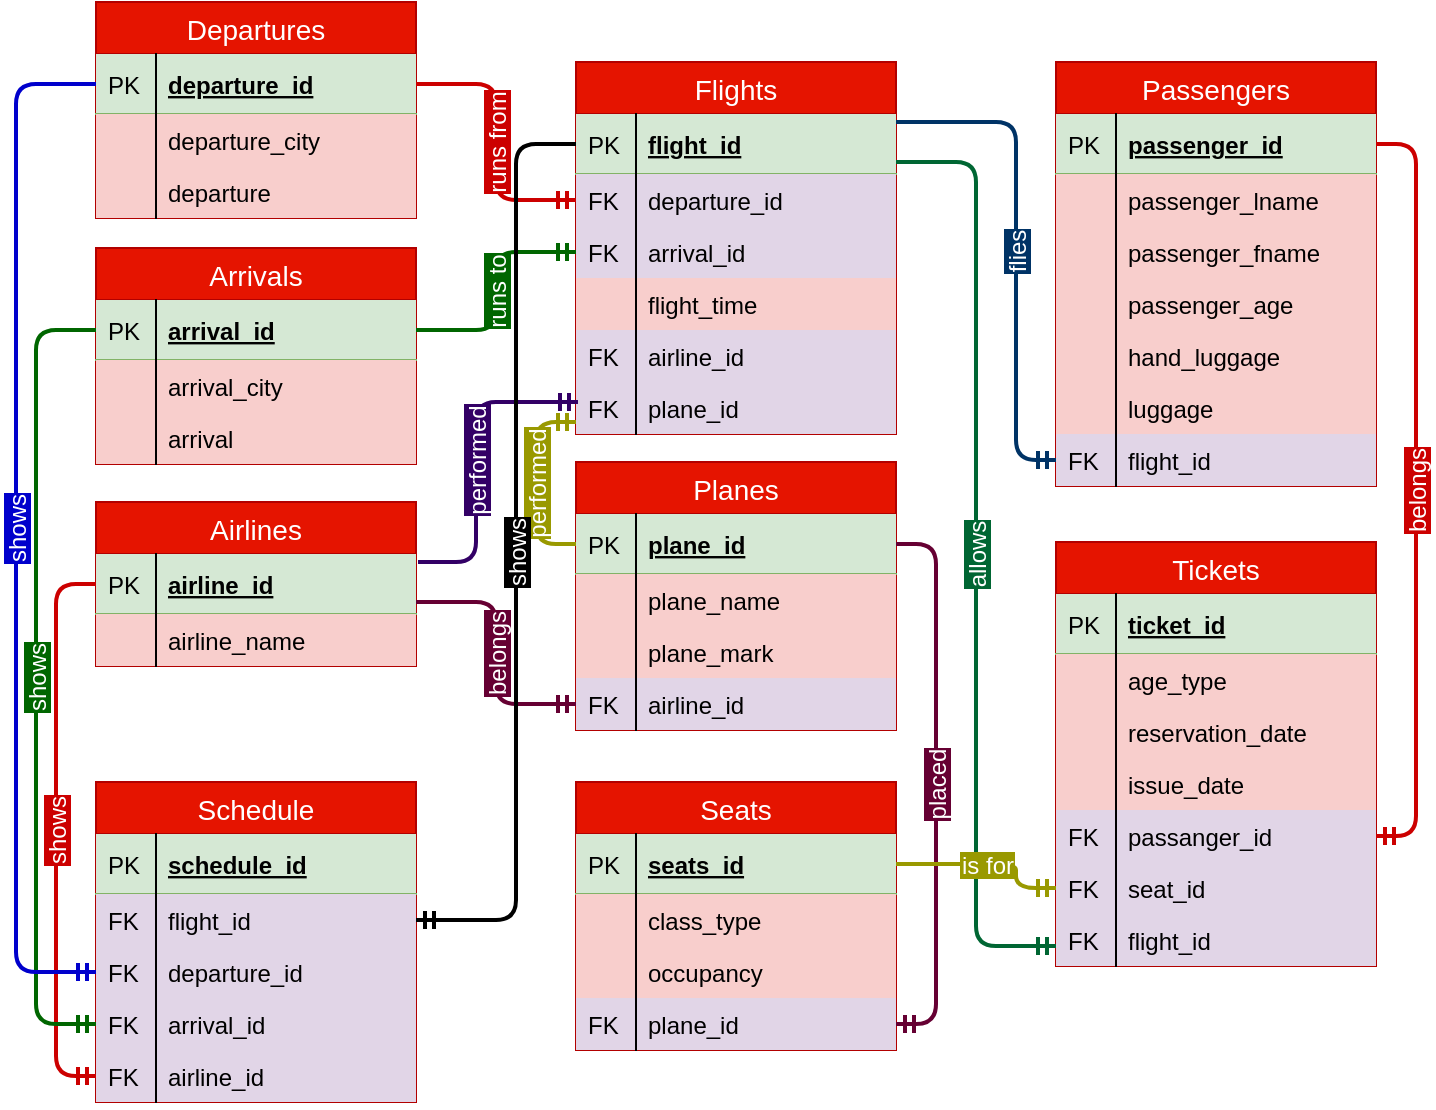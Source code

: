 <mxfile version="12.3.7" type="device" pages="1"><diagram id="6p314G3TqbUo8OEzXGOB" name="Page-1"><mxGraphModel dx="2067" dy="687" grid="1" gridSize="10" guides="1" tooltips="1" connect="1" arrows="1" fold="1" page="1" pageScale="1" pageWidth="827" pageHeight="1169" math="0" shadow="0"><root><mxCell id="0"/><mxCell id="1" parent="0"/><mxCell id="x29CSkSkB_JZbVNZXmjO-1" value="Flights" style="swimlane;fontStyle=0;childLayout=stackLayout;horizontal=1;startSize=26;fillColor=#e51400;horizontalStack=0;resizeParent=1;resizeParentMax=0;resizeLast=0;collapsible=1;marginBottom=0;swimlaneFillColor=#ffffff;align=center;fontSize=14;strokeColor=#B20000;fontColor=#ffffff;" parent="1" vertex="1"><mxGeometry x="280" y="40" width="160" height="186" as="geometry"/></mxCell><mxCell id="x29CSkSkB_JZbVNZXmjO-2" value="flight_id" style="shape=partialRectangle;top=0;left=0;right=0;bottom=1;align=left;verticalAlign=middle;fillColor=#d5e8d4;spacingLeft=34;spacingRight=4;overflow=hidden;rotatable=0;points=[[0,0.5],[1,0.5]];portConstraint=eastwest;dropTarget=0;fontStyle=5;fontSize=12;strokeColor=#82b366;" parent="x29CSkSkB_JZbVNZXmjO-1" vertex="1"><mxGeometry y="26" width="160" height="30" as="geometry"/></mxCell><mxCell id="x29CSkSkB_JZbVNZXmjO-3" value="PK" style="shape=partialRectangle;top=0;left=0;bottom=0;fillColor=none;align=left;verticalAlign=middle;spacingLeft=4;spacingRight=4;overflow=hidden;rotatable=0;points=[];portConstraint=eastwest;part=1;fontSize=12;" parent="x29CSkSkB_JZbVNZXmjO-2" vertex="1" connectable="0"><mxGeometry width="30" height="30" as="geometry"/></mxCell><mxCell id="x29CSkSkB_JZbVNZXmjO-4" value="departure_id" style="shape=partialRectangle;top=0;left=0;right=0;bottom=0;align=left;verticalAlign=top;fillColor=#e1d5e7;spacingLeft=34;spacingRight=4;overflow=hidden;rotatable=0;points=[[0,0.5],[1,0.5]];portConstraint=eastwest;dropTarget=0;fontSize=12;strokeColor=#9673a6;" parent="x29CSkSkB_JZbVNZXmjO-1" vertex="1"><mxGeometry y="56" width="160" height="26" as="geometry"/></mxCell><mxCell id="x29CSkSkB_JZbVNZXmjO-5" value="FK" style="shape=partialRectangle;top=0;left=0;bottom=0;fillColor=none;align=left;verticalAlign=top;spacingLeft=4;spacingRight=4;overflow=hidden;rotatable=0;points=[];portConstraint=eastwest;part=1;fontSize=12;" parent="x29CSkSkB_JZbVNZXmjO-4" vertex="1" connectable="0"><mxGeometry width="30" height="26" as="geometry"/></mxCell><mxCell id="x29CSkSkB_JZbVNZXmjO-6" value="arrival_id" style="shape=partialRectangle;top=0;left=0;right=0;bottom=0;align=left;verticalAlign=top;fillColor=#e1d5e7;spacingLeft=34;spacingRight=4;overflow=hidden;rotatable=0;points=[[0,0.5],[1,0.5]];portConstraint=eastwest;dropTarget=0;fontSize=12;strokeColor=#9673a6;" parent="x29CSkSkB_JZbVNZXmjO-1" vertex="1"><mxGeometry y="82" width="160" height="26" as="geometry"/></mxCell><mxCell id="x29CSkSkB_JZbVNZXmjO-7" value="FK" style="shape=partialRectangle;top=0;left=0;bottom=0;fillColor=none;align=left;verticalAlign=top;spacingLeft=4;spacingRight=4;overflow=hidden;rotatable=0;points=[];portConstraint=eastwest;part=1;fontSize=12;" parent="x29CSkSkB_JZbVNZXmjO-6" vertex="1" connectable="0"><mxGeometry width="30" height="26" as="geometry"/></mxCell><mxCell id="x29CSkSkB_JZbVNZXmjO-8" value="flight_time" style="shape=partialRectangle;top=0;left=0;right=0;bottom=0;align=left;verticalAlign=top;fillColor=#f8cecc;spacingLeft=34;spacingRight=4;overflow=hidden;rotatable=0;points=[[0,0.5],[1,0.5]];portConstraint=eastwest;dropTarget=0;fontSize=12;strokeColor=#b85450;" parent="x29CSkSkB_JZbVNZXmjO-1" vertex="1"><mxGeometry y="108" width="160" height="26" as="geometry"/></mxCell><mxCell id="x29CSkSkB_JZbVNZXmjO-9" value="" style="shape=partialRectangle;top=0;left=0;bottom=0;fillColor=none;align=left;verticalAlign=top;spacingLeft=4;spacingRight=4;overflow=hidden;rotatable=0;points=[];portConstraint=eastwest;part=1;fontSize=12;" parent="x29CSkSkB_JZbVNZXmjO-8" vertex="1" connectable="0"><mxGeometry width="30" height="26" as="geometry"/></mxCell><mxCell id="x29CSkSkB_JZbVNZXmjO-12" value="airline_id" style="shape=partialRectangle;top=0;left=0;right=0;bottom=0;align=left;verticalAlign=top;fillColor=#e1d5e7;spacingLeft=34;spacingRight=4;overflow=hidden;rotatable=0;points=[[0,0.5],[1,0.5]];portConstraint=eastwest;dropTarget=0;fontSize=12;strokeColor=#9673a6;" parent="x29CSkSkB_JZbVNZXmjO-1" vertex="1"><mxGeometry y="134" width="160" height="26" as="geometry"/></mxCell><mxCell id="x29CSkSkB_JZbVNZXmjO-13" value="FK" style="shape=partialRectangle;top=0;left=0;bottom=0;fillColor=none;align=left;verticalAlign=top;spacingLeft=4;spacingRight=4;overflow=hidden;rotatable=0;points=[];portConstraint=eastwest;part=1;fontSize=12;" parent="x29CSkSkB_JZbVNZXmjO-12" vertex="1" connectable="0"><mxGeometry width="30" height="26" as="geometry"/></mxCell><mxCell id="x29CSkSkB_JZbVNZXmjO-14" value="plane_id" style="shape=partialRectangle;top=0;left=0;right=0;bottom=0;align=left;verticalAlign=top;fillColor=#e1d5e7;spacingLeft=34;spacingRight=4;overflow=hidden;rotatable=0;points=[[0,0.5],[1,0.5]];portConstraint=eastwest;dropTarget=0;fontSize=12;strokeColor=#9673a6;" parent="x29CSkSkB_JZbVNZXmjO-1" vertex="1"><mxGeometry y="160" width="160" height="26" as="geometry"/></mxCell><mxCell id="x29CSkSkB_JZbVNZXmjO-15" value="FK" style="shape=partialRectangle;top=0;left=0;bottom=0;fillColor=none;align=left;verticalAlign=top;spacingLeft=4;spacingRight=4;overflow=hidden;rotatable=0;points=[];portConstraint=eastwest;part=1;fontSize=12;" parent="x29CSkSkB_JZbVNZXmjO-14" vertex="1" connectable="0"><mxGeometry width="30" height="26" as="geometry"/></mxCell><mxCell id="x29CSkSkB_JZbVNZXmjO-16" value="Departures" style="swimlane;fontStyle=0;childLayout=stackLayout;horizontal=1;startSize=26;fillColor=#e51400;horizontalStack=0;resizeParent=1;resizeParentMax=0;resizeLast=0;collapsible=1;marginBottom=0;swimlaneFillColor=#ffffff;align=center;fontSize=14;strokeColor=#B20000;fontColor=#ffffff;" parent="1" vertex="1"><mxGeometry x="40" y="10" width="160" height="108" as="geometry"/></mxCell><mxCell id="x29CSkSkB_JZbVNZXmjO-17" value="departure_id" style="shape=partialRectangle;top=0;left=0;right=0;bottom=1;align=left;verticalAlign=middle;fillColor=#d5e8d4;spacingLeft=34;spacingRight=4;overflow=hidden;rotatable=0;points=[[0,0.5],[1,0.5]];portConstraint=eastwest;dropTarget=0;fontStyle=5;fontSize=12;strokeColor=#82b366;" parent="x29CSkSkB_JZbVNZXmjO-16" vertex="1"><mxGeometry y="26" width="160" height="30" as="geometry"/></mxCell><mxCell id="x29CSkSkB_JZbVNZXmjO-18" value="PK" style="shape=partialRectangle;top=0;left=0;bottom=0;fillColor=none;align=left;verticalAlign=middle;spacingLeft=4;spacingRight=4;overflow=hidden;rotatable=0;points=[];portConstraint=eastwest;part=1;fontSize=12;" parent="x29CSkSkB_JZbVNZXmjO-17" vertex="1" connectable="0"><mxGeometry width="30" height="30" as="geometry"/></mxCell><mxCell id="x29CSkSkB_JZbVNZXmjO-19" value="departure_city" style="shape=partialRectangle;top=0;left=0;right=0;bottom=0;align=left;verticalAlign=top;fillColor=#f8cecc;spacingLeft=34;spacingRight=4;overflow=hidden;rotatable=0;points=[[0,0.5],[1,0.5]];portConstraint=eastwest;dropTarget=0;fontSize=12;strokeColor=#b85450;" parent="x29CSkSkB_JZbVNZXmjO-16" vertex="1"><mxGeometry y="56" width="160" height="26" as="geometry"/></mxCell><mxCell id="x29CSkSkB_JZbVNZXmjO-20" value="" style="shape=partialRectangle;top=0;left=0;bottom=0;fillColor=none;align=left;verticalAlign=top;spacingLeft=4;spacingRight=4;overflow=hidden;rotatable=0;points=[];portConstraint=eastwest;part=1;fontSize=12;" parent="x29CSkSkB_JZbVNZXmjO-19" vertex="1" connectable="0"><mxGeometry width="30" height="26" as="geometry"/></mxCell><mxCell id="x29CSkSkB_JZbVNZXmjO-21" value="departure" style="shape=partialRectangle;top=0;left=0;right=0;bottom=0;align=left;verticalAlign=top;fillColor=#f8cecc;spacingLeft=34;spacingRight=4;overflow=hidden;rotatable=0;points=[[0,0.5],[1,0.5]];portConstraint=eastwest;dropTarget=0;fontSize=12;strokeColor=#b85450;" parent="x29CSkSkB_JZbVNZXmjO-16" vertex="1"><mxGeometry y="82" width="160" height="26" as="geometry"/></mxCell><mxCell id="x29CSkSkB_JZbVNZXmjO-22" value="" style="shape=partialRectangle;top=0;left=0;bottom=0;fillColor=none;align=left;verticalAlign=top;spacingLeft=4;spacingRight=4;overflow=hidden;rotatable=0;points=[];portConstraint=eastwest;part=1;fontSize=12;" parent="x29CSkSkB_JZbVNZXmjO-21" vertex="1" connectable="0"><mxGeometry width="30" height="26" as="geometry"/></mxCell><mxCell id="x29CSkSkB_JZbVNZXmjO-27" value="Arrivals" style="swimlane;fontStyle=0;childLayout=stackLayout;horizontal=1;startSize=26;fillColor=#e51400;horizontalStack=0;resizeParent=1;resizeParentMax=0;resizeLast=0;collapsible=1;marginBottom=0;swimlaneFillColor=#ffffff;align=center;fontSize=14;strokeColor=#B20000;fontColor=#ffffff;" parent="1" vertex="1"><mxGeometry x="40" y="133" width="160" height="108" as="geometry"/></mxCell><mxCell id="x29CSkSkB_JZbVNZXmjO-28" value="arrival_id" style="shape=partialRectangle;top=0;left=0;right=0;bottom=1;align=left;verticalAlign=middle;fillColor=#d5e8d4;spacingLeft=34;spacingRight=4;overflow=hidden;rotatable=0;points=[[0,0.5],[1,0.5]];portConstraint=eastwest;dropTarget=0;fontStyle=5;fontSize=12;strokeColor=#82b366;" parent="x29CSkSkB_JZbVNZXmjO-27" vertex="1"><mxGeometry y="26" width="160" height="30" as="geometry"/></mxCell><mxCell id="x29CSkSkB_JZbVNZXmjO-29" value="PK" style="shape=partialRectangle;top=0;left=0;bottom=0;fillColor=none;align=left;verticalAlign=middle;spacingLeft=4;spacingRight=4;overflow=hidden;rotatable=0;points=[];portConstraint=eastwest;part=1;fontSize=12;" parent="x29CSkSkB_JZbVNZXmjO-28" vertex="1" connectable="0"><mxGeometry width="30" height="30" as="geometry"/></mxCell><mxCell id="x29CSkSkB_JZbVNZXmjO-30" value="arrival_city" style="shape=partialRectangle;top=0;left=0;right=0;bottom=0;align=left;verticalAlign=top;fillColor=#f8cecc;spacingLeft=34;spacingRight=4;overflow=hidden;rotatable=0;points=[[0,0.5],[1,0.5]];portConstraint=eastwest;dropTarget=0;fontSize=12;strokeColor=#b85450;" parent="x29CSkSkB_JZbVNZXmjO-27" vertex="1"><mxGeometry y="56" width="160" height="26" as="geometry"/></mxCell><mxCell id="x29CSkSkB_JZbVNZXmjO-31" value="" style="shape=partialRectangle;top=0;left=0;bottom=0;fillColor=none;align=left;verticalAlign=top;spacingLeft=4;spacingRight=4;overflow=hidden;rotatable=0;points=[];portConstraint=eastwest;part=1;fontSize=12;" parent="x29CSkSkB_JZbVNZXmjO-30" vertex="1" connectable="0"><mxGeometry width="30" height="26" as="geometry"/></mxCell><mxCell id="x29CSkSkB_JZbVNZXmjO-32" value="arrival" style="shape=partialRectangle;top=0;left=0;right=0;bottom=0;align=left;verticalAlign=top;fillColor=#f8cecc;spacingLeft=34;spacingRight=4;overflow=hidden;rotatable=0;points=[[0,0.5],[1,0.5]];portConstraint=eastwest;dropTarget=0;fontSize=12;strokeColor=#b85450;" parent="x29CSkSkB_JZbVNZXmjO-27" vertex="1"><mxGeometry y="82" width="160" height="26" as="geometry"/></mxCell><mxCell id="x29CSkSkB_JZbVNZXmjO-33" value="" style="shape=partialRectangle;top=0;left=0;bottom=0;fillColor=none;align=left;verticalAlign=top;spacingLeft=4;spacingRight=4;overflow=hidden;rotatable=0;points=[];portConstraint=eastwest;part=1;fontSize=12;" parent="x29CSkSkB_JZbVNZXmjO-32" vertex="1" connectable="0"><mxGeometry width="30" height="26" as="geometry"/></mxCell><mxCell id="x29CSkSkB_JZbVNZXmjO-35" value="runs to" style="fontSize=12;endArrow=none;startArrow=ERmandOne;edgeStyle=orthogonalEdgeStyle;strokeColor=#006600;strokeWidth=2;rounded=1;startFill=0;endFill=0;horizontal=0;fontColor=#FFFFFF;labelBackgroundColor=#006600;" parent="1" source="x29CSkSkB_JZbVNZXmjO-6" target="x29CSkSkB_JZbVNZXmjO-28" edge="1"><mxGeometry width="100" height="100" relative="1" as="geometry"><mxPoint x="40" y="430" as="sourcePoint"/><mxPoint x="140" y="330" as="targetPoint"/></mxGeometry></mxCell><mxCell id="x29CSkSkB_JZbVNZXmjO-36" value="runs from" style="fontSize=12;endArrow=ERmandOne;startArrow=none;edgeStyle=orthogonalEdgeStyle;strokeColor=#CC0000;strokeWidth=2;rounded=1;startFill=0;horizontal=0;labelBorderColor=none;fontColor=#FFFFFF;labelBackgroundColor=#CC0000;" parent="1" source="x29CSkSkB_JZbVNZXmjO-17" target="x29CSkSkB_JZbVNZXmjO-4" edge="1"><mxGeometry width="100" height="100" relative="1" as="geometry"><mxPoint x="250" y="211" as="sourcePoint"/><mxPoint x="210" y="250" as="targetPoint"/><Array as="points"><mxPoint x="240" y="51"/><mxPoint x="240" y="109"/></Array></mxGeometry></mxCell><mxCell id="x29CSkSkB_JZbVNZXmjO-37" value="Airlines" style="swimlane;fontStyle=0;childLayout=stackLayout;horizontal=1;startSize=26;fillColor=#e51400;horizontalStack=0;resizeParent=1;resizeParentMax=0;resizeLast=0;collapsible=1;marginBottom=0;swimlaneFillColor=#ffffff;align=center;fontSize=14;strokeColor=#B20000;fontColor=#ffffff;" parent="1" vertex="1"><mxGeometry x="40" y="260" width="160" height="82" as="geometry"/></mxCell><mxCell id="x29CSkSkB_JZbVNZXmjO-38" value="airline_id" style="shape=partialRectangle;top=0;left=0;right=0;bottom=1;align=left;verticalAlign=middle;fillColor=#d5e8d4;spacingLeft=34;spacingRight=4;overflow=hidden;rotatable=0;points=[[0,0.5],[1,0.5]];portConstraint=eastwest;dropTarget=0;fontStyle=5;fontSize=12;strokeColor=#82b366;" parent="x29CSkSkB_JZbVNZXmjO-37" vertex="1"><mxGeometry y="26" width="160" height="30" as="geometry"/></mxCell><mxCell id="x29CSkSkB_JZbVNZXmjO-39" value="PK" style="shape=partialRectangle;top=0;left=0;bottom=0;fillColor=none;align=left;verticalAlign=middle;spacingLeft=4;spacingRight=4;overflow=hidden;rotatable=0;points=[];portConstraint=eastwest;part=1;fontSize=12;" parent="x29CSkSkB_JZbVNZXmjO-38" vertex="1" connectable="0"><mxGeometry width="30" height="30" as="geometry"/></mxCell><mxCell id="x29CSkSkB_JZbVNZXmjO-40" value="airline_name" style="shape=partialRectangle;top=0;left=0;right=0;bottom=0;align=left;verticalAlign=top;fillColor=#f8cecc;spacingLeft=34;spacingRight=4;overflow=hidden;rotatable=0;points=[[0,0.5],[1,0.5]];portConstraint=eastwest;dropTarget=0;fontSize=12;strokeColor=#b85450;" parent="x29CSkSkB_JZbVNZXmjO-37" vertex="1"><mxGeometry y="56" width="160" height="26" as="geometry"/></mxCell><mxCell id="x29CSkSkB_JZbVNZXmjO-41" value="" style="shape=partialRectangle;top=0;left=0;bottom=0;fillColor=none;align=left;verticalAlign=top;spacingLeft=4;spacingRight=4;overflow=hidden;rotatable=0;points=[];portConstraint=eastwest;part=1;fontSize=12;" parent="x29CSkSkB_JZbVNZXmjO-40" vertex="1" connectable="0"><mxGeometry width="30" height="26" as="geometry"/></mxCell><mxCell id="x29CSkSkB_JZbVNZXmjO-44" value="Planes" style="swimlane;fontStyle=0;childLayout=stackLayout;horizontal=1;startSize=26;fillColor=#e51400;horizontalStack=0;resizeParent=1;resizeParentMax=0;resizeLast=0;collapsible=1;marginBottom=0;swimlaneFillColor=#ffffff;align=center;fontSize=14;strokeColor=#B20000;fontColor=#ffffff;" parent="1" vertex="1"><mxGeometry x="280" y="240" width="160" height="134" as="geometry"/></mxCell><mxCell id="x29CSkSkB_JZbVNZXmjO-45" value="plane_id" style="shape=partialRectangle;top=0;left=0;right=0;bottom=1;align=left;verticalAlign=middle;fillColor=#d5e8d4;spacingLeft=34;spacingRight=4;overflow=hidden;rotatable=0;points=[[0,0.5],[1,0.5]];portConstraint=eastwest;dropTarget=0;fontStyle=5;fontSize=12;strokeColor=#82b366;" parent="x29CSkSkB_JZbVNZXmjO-44" vertex="1"><mxGeometry y="26" width="160" height="30" as="geometry"/></mxCell><mxCell id="x29CSkSkB_JZbVNZXmjO-46" value="PK" style="shape=partialRectangle;top=0;left=0;bottom=0;fillColor=none;align=left;verticalAlign=middle;spacingLeft=4;spacingRight=4;overflow=hidden;rotatable=0;points=[];portConstraint=eastwest;part=1;fontSize=12;" parent="x29CSkSkB_JZbVNZXmjO-45" vertex="1" connectable="0"><mxGeometry width="30" height="30" as="geometry"/></mxCell><mxCell id="x29CSkSkB_JZbVNZXmjO-47" value="plane_name" style="shape=partialRectangle;top=0;left=0;right=0;bottom=0;align=left;verticalAlign=top;fillColor=#f8cecc;spacingLeft=34;spacingRight=4;overflow=hidden;rotatable=0;points=[[0,0.5],[1,0.5]];portConstraint=eastwest;dropTarget=0;fontSize=12;strokeColor=#b85450;" parent="x29CSkSkB_JZbVNZXmjO-44" vertex="1"><mxGeometry y="56" width="160" height="26" as="geometry"/></mxCell><mxCell id="x29CSkSkB_JZbVNZXmjO-48" value="" style="shape=partialRectangle;top=0;left=0;bottom=0;fillColor=none;align=left;verticalAlign=top;spacingLeft=4;spacingRight=4;overflow=hidden;rotatable=0;points=[];portConstraint=eastwest;part=1;fontSize=12;" parent="x29CSkSkB_JZbVNZXmjO-47" vertex="1" connectable="0"><mxGeometry width="30" height="26" as="geometry"/></mxCell><mxCell id="x29CSkSkB_JZbVNZXmjO-49" value="plane_mark" style="shape=partialRectangle;top=0;left=0;right=0;bottom=0;align=left;verticalAlign=top;fillColor=#f8cecc;spacingLeft=34;spacingRight=4;overflow=hidden;rotatable=0;points=[[0,0.5],[1,0.5]];portConstraint=eastwest;dropTarget=0;fontSize=12;strokeColor=#b85450;" parent="x29CSkSkB_JZbVNZXmjO-44" vertex="1"><mxGeometry y="82" width="160" height="26" as="geometry"/></mxCell><mxCell id="x29CSkSkB_JZbVNZXmjO-50" value="" style="shape=partialRectangle;top=0;left=0;bottom=0;fillColor=none;align=left;verticalAlign=top;spacingLeft=4;spacingRight=4;overflow=hidden;rotatable=0;points=[];portConstraint=eastwest;part=1;fontSize=12;" parent="x29CSkSkB_JZbVNZXmjO-49" vertex="1" connectable="0"><mxGeometry width="30" height="26" as="geometry"/></mxCell><mxCell id="x29CSkSkB_JZbVNZXmjO-51" value="airline_id" style="shape=partialRectangle;top=0;left=0;right=0;bottom=0;align=left;verticalAlign=top;fillColor=#e1d5e7;spacingLeft=34;spacingRight=4;overflow=hidden;rotatable=0;points=[[0,0.5],[1,0.5]];portConstraint=eastwest;dropTarget=0;fontSize=12;strokeColor=#9673a6;" parent="x29CSkSkB_JZbVNZXmjO-44" vertex="1"><mxGeometry y="108" width="160" height="26" as="geometry"/></mxCell><mxCell id="x29CSkSkB_JZbVNZXmjO-52" value="FK" style="shape=partialRectangle;top=0;left=0;bottom=0;fillColor=none;align=left;verticalAlign=top;spacingLeft=4;spacingRight=4;overflow=hidden;rotatable=0;points=[];portConstraint=eastwest;part=1;fontSize=12;" parent="x29CSkSkB_JZbVNZXmjO-51" vertex="1" connectable="0"><mxGeometry width="30" height="26" as="geometry"/></mxCell><mxCell id="x29CSkSkB_JZbVNZXmjO-53" value="performed" style="fontSize=12;endArrow=none;startArrow=ERmandOne;edgeStyle=orthogonalEdgeStyle;strokeColor=#999900;strokeWidth=2;rounded=1;entryX=0;entryY=0.5;entryDx=0;entryDy=0;endFill=0;labelBackgroundColor=#999900;fontColor=#FFFFFF;horizontal=0;" parent="1" source="x29CSkSkB_JZbVNZXmjO-14" target="x29CSkSkB_JZbVNZXmjO-45" edge="1"><mxGeometry width="100" height="100" relative="1" as="geometry"><mxPoint x="240" y="306.833" as="sourcePoint"/><mxPoint x="200" y="372.667" as="targetPoint"/><Array as="points"><mxPoint x="260" y="220"/><mxPoint x="260" y="281"/></Array></mxGeometry></mxCell><mxCell id="x29CSkSkB_JZbVNZXmjO-54" value="belongs" style="fontSize=12;endArrow=none;startArrow=ERmandOne;edgeStyle=orthogonalEdgeStyle;strokeColor=#660033;strokeWidth=2;rounded=1;endFill=0;labelBackgroundColor=#660033;fontColor=#FFFFFF;horizontal=0;" parent="1" source="x29CSkSkB_JZbVNZXmjO-51" target="x29CSkSkB_JZbVNZXmjO-38" edge="1"><mxGeometry width="100" height="100" relative="1" as="geometry"><mxPoint x="250" y="223.167" as="sourcePoint"/><mxPoint x="250.333" y="290.667" as="targetPoint"/><Array as="points"><mxPoint x="240" y="361"/><mxPoint x="240" y="310"/></Array></mxGeometry></mxCell><mxCell id="x29CSkSkB_JZbVNZXmjO-55" value="performed" style="fontSize=12;endArrow=none;startArrow=ERmandOne;edgeStyle=orthogonalEdgeStyle;strokeColor=#330066;strokeWidth=2;rounded=1;endFill=0;horizontal=0;labelPosition=center;verticalLabelPosition=middle;align=center;verticalAlign=middle;labelBackgroundColor=#330066;fontColor=#FFFFFF;" parent="1" edge="1"><mxGeometry width="100" height="100" relative="1" as="geometry"><mxPoint x="281" y="210.048" as="sourcePoint"/><mxPoint x="201" y="290.048" as="targetPoint"/><Array as="points"><mxPoint x="230" y="210"/><mxPoint x="230" y="290"/></Array></mxGeometry></mxCell><mxCell id="x29CSkSkB_JZbVNZXmjO-56" value="Passengers" style="swimlane;fontStyle=0;childLayout=stackLayout;horizontal=1;startSize=26;fillColor=#e51400;horizontalStack=0;resizeParent=1;resizeParentMax=0;resizeLast=0;collapsible=1;marginBottom=0;swimlaneFillColor=#ffffff;align=center;fontSize=14;strokeColor=#B20000;fontColor=#ffffff;" parent="1" vertex="1"><mxGeometry x="520" y="40" width="160" height="212" as="geometry"/></mxCell><mxCell id="x29CSkSkB_JZbVNZXmjO-57" value="passenger_id" style="shape=partialRectangle;top=0;left=0;right=0;bottom=1;align=left;verticalAlign=middle;fillColor=#d5e8d4;spacingLeft=34;spacingRight=4;overflow=hidden;rotatable=0;points=[[0,0.5],[1,0.5]];portConstraint=eastwest;dropTarget=0;fontStyle=5;fontSize=12;strokeColor=#82b366;" parent="x29CSkSkB_JZbVNZXmjO-56" vertex="1"><mxGeometry y="26" width="160" height="30" as="geometry"/></mxCell><mxCell id="x29CSkSkB_JZbVNZXmjO-58" value="PK" style="shape=partialRectangle;top=0;left=0;bottom=0;fillColor=none;align=left;verticalAlign=middle;spacingLeft=4;spacingRight=4;overflow=hidden;rotatable=0;points=[];portConstraint=eastwest;part=1;fontSize=12;" parent="x29CSkSkB_JZbVNZXmjO-57" vertex="1" connectable="0"><mxGeometry width="30" height="30" as="geometry"/></mxCell><mxCell id="x29CSkSkB_JZbVNZXmjO-59" value="passenger_lname" style="shape=partialRectangle;top=0;left=0;right=0;bottom=0;align=left;verticalAlign=top;fillColor=#f8cecc;spacingLeft=34;spacingRight=4;overflow=hidden;rotatable=0;points=[[0,0.5],[1,0.5]];portConstraint=eastwest;dropTarget=0;fontSize=12;strokeColor=#b85450;" parent="x29CSkSkB_JZbVNZXmjO-56" vertex="1"><mxGeometry y="56" width="160" height="26" as="geometry"/></mxCell><mxCell id="x29CSkSkB_JZbVNZXmjO-60" value="" style="shape=partialRectangle;top=0;left=0;bottom=0;fillColor=none;align=left;verticalAlign=top;spacingLeft=4;spacingRight=4;overflow=hidden;rotatable=0;points=[];portConstraint=eastwest;part=1;fontSize=12;" parent="x29CSkSkB_JZbVNZXmjO-59" vertex="1" connectable="0"><mxGeometry width="30" height="26" as="geometry"/></mxCell><mxCell id="x29CSkSkB_JZbVNZXmjO-61" value="passenger_fname" style="shape=partialRectangle;top=0;left=0;right=0;bottom=0;align=left;verticalAlign=top;fillColor=#f8cecc;spacingLeft=34;spacingRight=4;overflow=hidden;rotatable=0;points=[[0,0.5],[1,0.5]];portConstraint=eastwest;dropTarget=0;fontSize=12;strokeColor=#b85450;" parent="x29CSkSkB_JZbVNZXmjO-56" vertex="1"><mxGeometry y="82" width="160" height="26" as="geometry"/></mxCell><mxCell id="x29CSkSkB_JZbVNZXmjO-62" value="" style="shape=partialRectangle;top=0;left=0;bottom=0;fillColor=none;align=left;verticalAlign=top;spacingLeft=4;spacingRight=4;overflow=hidden;rotatable=0;points=[];portConstraint=eastwest;part=1;fontSize=12;" parent="x29CSkSkB_JZbVNZXmjO-61" vertex="1" connectable="0"><mxGeometry width="30" height="26" as="geometry"/></mxCell><mxCell id="x29CSkSkB_JZbVNZXmjO-63" value="passenger_age" style="shape=partialRectangle;top=0;left=0;right=0;bottom=0;align=left;verticalAlign=top;fillColor=#f8cecc;spacingLeft=34;spacingRight=4;overflow=hidden;rotatable=0;points=[[0,0.5],[1,0.5]];portConstraint=eastwest;dropTarget=0;fontSize=12;strokeColor=#b85450;" parent="x29CSkSkB_JZbVNZXmjO-56" vertex="1"><mxGeometry y="108" width="160" height="26" as="geometry"/></mxCell><mxCell id="x29CSkSkB_JZbVNZXmjO-64" value="" style="shape=partialRectangle;top=0;left=0;bottom=0;fillColor=none;align=left;verticalAlign=top;spacingLeft=4;spacingRight=4;overflow=hidden;rotatable=0;points=[];portConstraint=eastwest;part=1;fontSize=12;" parent="x29CSkSkB_JZbVNZXmjO-63" vertex="1" connectable="0"><mxGeometry width="30" height="26" as="geometry"/></mxCell><mxCell id="x29CSkSkB_JZbVNZXmjO-65" value="hand_luggage" style="shape=partialRectangle;top=0;left=0;right=0;bottom=0;align=left;verticalAlign=top;fillColor=#f8cecc;spacingLeft=34;spacingRight=4;overflow=hidden;rotatable=0;points=[[0,0.5],[1,0.5]];portConstraint=eastwest;dropTarget=0;fontSize=12;strokeColor=#b85450;" parent="x29CSkSkB_JZbVNZXmjO-56" vertex="1"><mxGeometry y="134" width="160" height="26" as="geometry"/></mxCell><mxCell id="x29CSkSkB_JZbVNZXmjO-66" value="" style="shape=partialRectangle;top=0;left=0;bottom=0;fillColor=none;align=left;verticalAlign=top;spacingLeft=4;spacingRight=4;overflow=hidden;rotatable=0;points=[];portConstraint=eastwest;part=1;fontSize=12;" parent="x29CSkSkB_JZbVNZXmjO-65" vertex="1" connectable="0"><mxGeometry width="30" height="26" as="geometry"/></mxCell><mxCell id="x29CSkSkB_JZbVNZXmjO-67" value="luggage" style="shape=partialRectangle;top=0;left=0;right=0;bottom=0;align=left;verticalAlign=top;fillColor=#f8cecc;spacingLeft=34;spacingRight=4;overflow=hidden;rotatable=0;points=[[0,0.5],[1,0.5]];portConstraint=eastwest;dropTarget=0;fontSize=12;strokeColor=#b85450;" parent="x29CSkSkB_JZbVNZXmjO-56" vertex="1"><mxGeometry y="160" width="160" height="26" as="geometry"/></mxCell><mxCell id="x29CSkSkB_JZbVNZXmjO-68" value="" style="shape=partialRectangle;top=0;left=0;bottom=0;fillColor=none;align=left;verticalAlign=top;spacingLeft=4;spacingRight=4;overflow=hidden;rotatable=0;points=[];portConstraint=eastwest;part=1;fontSize=12;" parent="x29CSkSkB_JZbVNZXmjO-67" vertex="1" connectable="0"><mxGeometry width="30" height="26" as="geometry"/></mxCell><mxCell id="x29CSkSkB_JZbVNZXmjO-69" value="flight_id" style="shape=partialRectangle;top=0;left=0;right=0;bottom=0;align=left;verticalAlign=top;fillColor=#e1d5e7;spacingLeft=34;spacingRight=4;overflow=hidden;rotatable=0;points=[[0,0.5],[1,0.5]];portConstraint=eastwest;dropTarget=0;fontSize=12;strokeColor=#9673a6;" parent="x29CSkSkB_JZbVNZXmjO-56" vertex="1"><mxGeometry y="186" width="160" height="26" as="geometry"/></mxCell><mxCell id="x29CSkSkB_JZbVNZXmjO-70" value="FK" style="shape=partialRectangle;top=0;left=0;bottom=0;fillColor=none;align=left;verticalAlign=top;spacingLeft=4;spacingRight=4;overflow=hidden;rotatable=0;points=[];portConstraint=eastwest;part=1;fontSize=12;" parent="x29CSkSkB_JZbVNZXmjO-69" vertex="1" connectable="0"><mxGeometry width="30" height="26" as="geometry"/></mxCell><mxCell id="x29CSkSkB_JZbVNZXmjO-71" value="flies" style="fontSize=12;endArrow=none;startArrow=ERmandOne;edgeStyle=orthogonalEdgeStyle;strokeColor=#003366;strokeWidth=2;rounded=1;endFill=0;horizontal=0;fontColor=#FFFFFF;labelBackgroundColor=#003366;" parent="1" source="x29CSkSkB_JZbVNZXmjO-69" target="x29CSkSkB_JZbVNZXmjO-2" edge="1"><mxGeometry width="100" height="100" relative="1" as="geometry"><mxPoint x="399.5" y="171.667" as="sourcePoint"/><mxPoint x="439.5" y="120" as="targetPoint"/><Array as="points"><mxPoint x="500" y="239"/><mxPoint x="500" y="70"/></Array></mxGeometry></mxCell><mxCell id="x29CSkSkB_JZbVNZXmjO-73" value="Seats" style="swimlane;fontStyle=0;childLayout=stackLayout;horizontal=1;startSize=26;fillColor=#e51400;horizontalStack=0;resizeParent=1;resizeParentMax=0;resizeLast=0;collapsible=1;marginBottom=0;swimlaneFillColor=#ffffff;align=center;fontSize=14;strokeColor=#B20000;fontColor=#ffffff;" parent="1" vertex="1"><mxGeometry x="280" y="400" width="160" height="134" as="geometry"/></mxCell><mxCell id="x29CSkSkB_JZbVNZXmjO-74" value="seats_id" style="shape=partialRectangle;top=0;left=0;right=0;bottom=1;align=left;verticalAlign=middle;fillColor=#d5e8d4;spacingLeft=34;spacingRight=4;overflow=hidden;rotatable=0;points=[[0,0.5],[1,0.5]];portConstraint=eastwest;dropTarget=0;fontStyle=5;fontSize=12;strokeColor=#82b366;" parent="x29CSkSkB_JZbVNZXmjO-73" vertex="1"><mxGeometry y="26" width="160" height="30" as="geometry"/></mxCell><mxCell id="x29CSkSkB_JZbVNZXmjO-75" value="PK" style="shape=partialRectangle;top=0;left=0;bottom=0;fillColor=none;align=left;verticalAlign=middle;spacingLeft=4;spacingRight=4;overflow=hidden;rotatable=0;points=[];portConstraint=eastwest;part=1;fontSize=12;" parent="x29CSkSkB_JZbVNZXmjO-74" vertex="1" connectable="0"><mxGeometry width="30" height="30" as="geometry"/></mxCell><mxCell id="x29CSkSkB_JZbVNZXmjO-76" value="class_type" style="shape=partialRectangle;top=0;left=0;right=0;bottom=0;align=left;verticalAlign=top;fillColor=#f8cecc;spacingLeft=34;spacingRight=4;overflow=hidden;rotatable=0;points=[[0,0.5],[1,0.5]];portConstraint=eastwest;dropTarget=0;fontSize=12;strokeColor=#b85450;" parent="x29CSkSkB_JZbVNZXmjO-73" vertex="1"><mxGeometry y="56" width="160" height="26" as="geometry"/></mxCell><mxCell id="x29CSkSkB_JZbVNZXmjO-77" value="" style="shape=partialRectangle;top=0;left=0;bottom=0;fillColor=none;align=left;verticalAlign=top;spacingLeft=4;spacingRight=4;overflow=hidden;rotatable=0;points=[];portConstraint=eastwest;part=1;fontSize=12;" parent="x29CSkSkB_JZbVNZXmjO-76" vertex="1" connectable="0"><mxGeometry width="30" height="26" as="geometry"/></mxCell><mxCell id="x29CSkSkB_JZbVNZXmjO-78" value="occupancy" style="shape=partialRectangle;top=0;left=0;right=0;bottom=0;align=left;verticalAlign=top;fillColor=#f8cecc;spacingLeft=34;spacingRight=4;overflow=hidden;rotatable=0;points=[[0,0.5],[1,0.5]];portConstraint=eastwest;dropTarget=0;fontSize=12;strokeColor=#b85450;" parent="x29CSkSkB_JZbVNZXmjO-73" vertex="1"><mxGeometry y="82" width="160" height="26" as="geometry"/></mxCell><mxCell id="x29CSkSkB_JZbVNZXmjO-79" value="" style="shape=partialRectangle;top=0;left=0;bottom=0;fillColor=none;align=left;verticalAlign=top;spacingLeft=4;spacingRight=4;overflow=hidden;rotatable=0;points=[];portConstraint=eastwest;part=1;fontSize=12;" parent="x29CSkSkB_JZbVNZXmjO-78" vertex="1" connectable="0"><mxGeometry width="30" height="26" as="geometry"/></mxCell><mxCell id="x29CSkSkB_JZbVNZXmjO-80" value="plane_id" style="shape=partialRectangle;top=0;left=0;right=0;bottom=0;align=left;verticalAlign=top;fillColor=#e1d5e7;spacingLeft=34;spacingRight=4;overflow=hidden;rotatable=0;points=[[0,0.5],[1,0.5]];portConstraint=eastwest;dropTarget=0;fontSize=12;strokeColor=#9673a6;" parent="x29CSkSkB_JZbVNZXmjO-73" vertex="1"><mxGeometry y="108" width="160" height="26" as="geometry"/></mxCell><mxCell id="x29CSkSkB_JZbVNZXmjO-81" value="FK" style="shape=partialRectangle;top=0;left=0;bottom=0;fillColor=none;align=left;verticalAlign=top;spacingLeft=4;spacingRight=4;overflow=hidden;rotatable=0;points=[];portConstraint=eastwest;part=1;fontSize=12;" parent="x29CSkSkB_JZbVNZXmjO-80" vertex="1" connectable="0"><mxGeometry width="30" height="26" as="geometry"/></mxCell><mxCell id="x29CSkSkB_JZbVNZXmjO-82" value="placed" style="fontSize=12;endArrow=none;startArrow=ERmandOne;edgeStyle=orthogonalEdgeStyle;strokeColor=#660033;strokeWidth=2;rounded=1;endFill=0;horizontal=0;fontColor=#FFFFFF;labelBackgroundColor=#660033;" parent="1" source="x29CSkSkB_JZbVNZXmjO-80" target="x29CSkSkB_JZbVNZXmjO-45" edge="1"><mxGeometry width="100" height="100" relative="1" as="geometry"><mxPoint x="479.5" y="430.667" as="sourcePoint"/><mxPoint x="559.5" y="399.833" as="targetPoint"/><Array as="points"><mxPoint x="460" y="521"/><mxPoint x="460" y="281"/></Array></mxGeometry></mxCell><mxCell id="x29CSkSkB_JZbVNZXmjO-83" value="Tickets" style="swimlane;fontStyle=0;childLayout=stackLayout;horizontal=1;startSize=26;fillColor=#e51400;horizontalStack=0;resizeParent=1;resizeParentMax=0;resizeLast=0;collapsible=1;marginBottom=0;swimlaneFillColor=#ffffff;align=center;fontSize=14;strokeColor=#B20000;fontColor=#ffffff;" parent="1" vertex="1"><mxGeometry x="520" y="280" width="160" height="212" as="geometry"/></mxCell><mxCell id="x29CSkSkB_JZbVNZXmjO-84" value="ticket_id" style="shape=partialRectangle;top=0;left=0;right=0;bottom=1;align=left;verticalAlign=middle;fillColor=#d5e8d4;spacingLeft=34;spacingRight=4;overflow=hidden;rotatable=0;points=[[0,0.5],[1,0.5]];portConstraint=eastwest;dropTarget=0;fontStyle=5;fontSize=12;strokeColor=#82b366;" parent="x29CSkSkB_JZbVNZXmjO-83" vertex="1"><mxGeometry y="26" width="160" height="30" as="geometry"/></mxCell><mxCell id="x29CSkSkB_JZbVNZXmjO-85" value="PK" style="shape=partialRectangle;top=0;left=0;bottom=0;fillColor=none;align=left;verticalAlign=middle;spacingLeft=4;spacingRight=4;overflow=hidden;rotatable=0;points=[];portConstraint=eastwest;part=1;fontSize=12;" parent="x29CSkSkB_JZbVNZXmjO-84" vertex="1" connectable="0"><mxGeometry width="30" height="30" as="geometry"/></mxCell><mxCell id="x29CSkSkB_JZbVNZXmjO-86" value="age_type" style="shape=partialRectangle;top=0;left=0;right=0;bottom=0;align=left;verticalAlign=top;fillColor=#f8cecc;spacingLeft=34;spacingRight=4;overflow=hidden;rotatable=0;points=[[0,0.5],[1,0.5]];portConstraint=eastwest;dropTarget=0;fontSize=12;strokeColor=#b85450;" parent="x29CSkSkB_JZbVNZXmjO-83" vertex="1"><mxGeometry y="56" width="160" height="26" as="geometry"/></mxCell><mxCell id="x29CSkSkB_JZbVNZXmjO-87" value="" style="shape=partialRectangle;top=0;left=0;bottom=0;fillColor=none;align=left;verticalAlign=top;spacingLeft=4;spacingRight=4;overflow=hidden;rotatable=0;points=[];portConstraint=eastwest;part=1;fontSize=12;" parent="x29CSkSkB_JZbVNZXmjO-86" vertex="1" connectable="0"><mxGeometry width="30" height="26" as="geometry"/></mxCell><mxCell id="x29CSkSkB_JZbVNZXmjO-88" value="reservation_date" style="shape=partialRectangle;top=0;left=0;right=0;bottom=0;align=left;verticalAlign=top;fillColor=#f8cecc;spacingLeft=34;spacingRight=4;overflow=hidden;rotatable=0;points=[[0,0.5],[1,0.5]];portConstraint=eastwest;dropTarget=0;fontSize=12;strokeColor=#b85450;" parent="x29CSkSkB_JZbVNZXmjO-83" vertex="1"><mxGeometry y="82" width="160" height="26" as="geometry"/></mxCell><mxCell id="x29CSkSkB_JZbVNZXmjO-89" value="" style="shape=partialRectangle;top=0;left=0;bottom=0;fillColor=none;align=left;verticalAlign=top;spacingLeft=4;spacingRight=4;overflow=hidden;rotatable=0;points=[];portConstraint=eastwest;part=1;fontSize=12;" parent="x29CSkSkB_JZbVNZXmjO-88" vertex="1" connectable="0"><mxGeometry width="30" height="26" as="geometry"/></mxCell><mxCell id="x29CSkSkB_JZbVNZXmjO-90" value="issue_date" style="shape=partialRectangle;top=0;left=0;right=0;bottom=0;align=left;verticalAlign=top;fillColor=#f8cecc;spacingLeft=34;spacingRight=4;overflow=hidden;rotatable=0;points=[[0,0.5],[1,0.5]];portConstraint=eastwest;dropTarget=0;fontSize=12;strokeColor=#b85450;" parent="x29CSkSkB_JZbVNZXmjO-83" vertex="1"><mxGeometry y="108" width="160" height="26" as="geometry"/></mxCell><mxCell id="x29CSkSkB_JZbVNZXmjO-91" value="" style="shape=partialRectangle;top=0;left=0;bottom=0;fillColor=none;align=left;verticalAlign=top;spacingLeft=4;spacingRight=4;overflow=hidden;rotatable=0;points=[];portConstraint=eastwest;part=1;fontSize=12;" parent="x29CSkSkB_JZbVNZXmjO-90" vertex="1" connectable="0"><mxGeometry width="30" height="26" as="geometry"/></mxCell><mxCell id="x29CSkSkB_JZbVNZXmjO-92" value="passanger_id" style="shape=partialRectangle;top=0;left=0;right=0;bottom=0;align=left;verticalAlign=top;fillColor=#e1d5e7;spacingLeft=34;spacingRight=4;overflow=hidden;rotatable=0;points=[[0,0.5],[1,0.5]];portConstraint=eastwest;dropTarget=0;fontSize=12;strokeColor=#9673a6;" parent="x29CSkSkB_JZbVNZXmjO-83" vertex="1"><mxGeometry y="134" width="160" height="26" as="geometry"/></mxCell><mxCell id="x29CSkSkB_JZbVNZXmjO-93" value="FK" style="shape=partialRectangle;top=0;left=0;bottom=0;fillColor=none;align=left;verticalAlign=top;spacingLeft=4;spacingRight=4;overflow=hidden;rotatable=0;points=[];portConstraint=eastwest;part=1;fontSize=12;" parent="x29CSkSkB_JZbVNZXmjO-92" vertex="1" connectable="0"><mxGeometry width="30" height="26" as="geometry"/></mxCell><mxCell id="x29CSkSkB_JZbVNZXmjO-94" value="seat_id" style="shape=partialRectangle;top=0;left=0;right=0;bottom=0;align=left;verticalAlign=top;fillColor=#e1d5e7;spacingLeft=34;spacingRight=4;overflow=hidden;rotatable=0;points=[[0,0.5],[1,0.5]];portConstraint=eastwest;dropTarget=0;fontSize=12;strokeColor=#9673a6;" parent="x29CSkSkB_JZbVNZXmjO-83" vertex="1"><mxGeometry y="160" width="160" height="26" as="geometry"/></mxCell><mxCell id="x29CSkSkB_JZbVNZXmjO-95" value="FK" style="shape=partialRectangle;top=0;left=0;bottom=0;fillColor=none;align=left;verticalAlign=top;spacingLeft=4;spacingRight=4;overflow=hidden;rotatable=0;points=[];portConstraint=eastwest;part=1;fontSize=12;" parent="x29CSkSkB_JZbVNZXmjO-94" vertex="1" connectable="0"><mxGeometry width="30" height="26" as="geometry"/></mxCell><mxCell id="x29CSkSkB_JZbVNZXmjO-96" value="flight_id" style="shape=partialRectangle;top=0;left=0;right=0;bottom=0;align=left;verticalAlign=top;fillColor=#e1d5e7;spacingLeft=34;spacingRight=4;overflow=hidden;rotatable=0;points=[[0,0.5],[1,0.5]];portConstraint=eastwest;dropTarget=0;fontSize=12;strokeColor=#9673a6;" parent="x29CSkSkB_JZbVNZXmjO-83" vertex="1"><mxGeometry y="186" width="160" height="26" as="geometry"/></mxCell><mxCell id="x29CSkSkB_JZbVNZXmjO-97" value="FK" style="shape=partialRectangle;top=0;left=0;bottom=0;fillColor=none;align=left;verticalAlign=top;spacingLeft=4;spacingRight=4;overflow=hidden;rotatable=0;points=[];portConstraint=eastwest;part=1;fontSize=12;" parent="x29CSkSkB_JZbVNZXmjO-96" vertex="1" connectable="0"><mxGeometry width="30" height="26" as="geometry"/></mxCell><mxCell id="x29CSkSkB_JZbVNZXmjO-98" value="belongs" style="fontSize=12;endArrow=ERmandOne;startArrow=none;edgeStyle=orthogonalEdgeStyle;strokeColor=#CC0000;strokeWidth=2;rounded=1;endFill=0;startFill=0;fontColor=#FFFFFF;labelBackgroundColor=#CC0000;horizontal=0;" parent="1" source="x29CSkSkB_JZbVNZXmjO-57" target="x29CSkSkB_JZbVNZXmjO-92" edge="1"><mxGeometry width="100" height="100" relative="1" as="geometry"><mxPoint x="825.5" y="213.833" as="sourcePoint"/><mxPoint x="745.5" y="279.667" as="targetPoint"/><Array as="points"><mxPoint x="700" y="81"/><mxPoint x="700" y="427"/></Array></mxGeometry></mxCell><mxCell id="x29CSkSkB_JZbVNZXmjO-100" value="allows" style="fontSize=12;endArrow=none;startArrow=ERmandOne;edgeStyle=orthogonalEdgeStyle;strokeColor=#006633;strokeWidth=2;rounded=1;endFill=0;horizontal=0;fontColor=#FFFFFF;labelBackgroundColor=#006633;" parent="1" source="x29CSkSkB_JZbVNZXmjO-96" target="x29CSkSkB_JZbVNZXmjO-2" edge="1"><mxGeometry width="100" height="100" relative="1" as="geometry"><mxPoint x="480" y="482" as="sourcePoint"/><mxPoint x="459.5" y="242.167" as="targetPoint"/><Array as="points"><mxPoint x="480" y="482"/><mxPoint x="480" y="90"/></Array></mxGeometry></mxCell><mxCell id="x29CSkSkB_JZbVNZXmjO-101" value="Schedule" style="swimlane;fontStyle=0;childLayout=stackLayout;horizontal=1;startSize=26;fillColor=#e51400;horizontalStack=0;resizeParent=1;resizeParentMax=0;resizeLast=0;collapsible=1;marginBottom=0;swimlaneFillColor=#ffffff;align=center;fontSize=14;strokeColor=#B20000;fontColor=#ffffff;" parent="1" vertex="1"><mxGeometry x="40" y="400" width="160" height="160" as="geometry"/></mxCell><mxCell id="x29CSkSkB_JZbVNZXmjO-102" value="schedule_id" style="shape=partialRectangle;top=0;left=0;right=0;bottom=1;align=left;verticalAlign=middle;fillColor=#d5e8d4;spacingLeft=34;spacingRight=4;overflow=hidden;rotatable=0;points=[[0,0.5],[1,0.5]];portConstraint=eastwest;dropTarget=0;fontStyle=5;fontSize=12;strokeColor=#82b366;" parent="x29CSkSkB_JZbVNZXmjO-101" vertex="1"><mxGeometry y="26" width="160" height="30" as="geometry"/></mxCell><mxCell id="x29CSkSkB_JZbVNZXmjO-103" value="PK" style="shape=partialRectangle;top=0;left=0;bottom=0;fillColor=none;align=left;verticalAlign=middle;spacingLeft=4;spacingRight=4;overflow=hidden;rotatable=0;points=[];portConstraint=eastwest;part=1;fontSize=12;" parent="x29CSkSkB_JZbVNZXmjO-102" vertex="1" connectable="0"><mxGeometry width="30" height="30" as="geometry"/></mxCell><mxCell id="x29CSkSkB_JZbVNZXmjO-104" value="flight_id" style="shape=partialRectangle;top=0;left=0;right=0;bottom=0;align=left;verticalAlign=top;fillColor=#e1d5e7;spacingLeft=34;spacingRight=4;overflow=hidden;rotatable=0;points=[[0,0.5],[1,0.5]];portConstraint=eastwest;dropTarget=0;fontSize=12;strokeColor=#9673a6;" parent="x29CSkSkB_JZbVNZXmjO-101" vertex="1"><mxGeometry y="56" width="160" height="26" as="geometry"/></mxCell><mxCell id="x29CSkSkB_JZbVNZXmjO-105" value="FK" style="shape=partialRectangle;top=0;left=0;bottom=0;fillColor=none;align=left;verticalAlign=top;spacingLeft=4;spacingRight=4;overflow=hidden;rotatable=0;points=[];portConstraint=eastwest;part=1;fontSize=12;" parent="x29CSkSkB_JZbVNZXmjO-104" vertex="1" connectable="0"><mxGeometry width="30" height="26" as="geometry"/></mxCell><mxCell id="x29CSkSkB_JZbVNZXmjO-106" value="departure_id" style="shape=partialRectangle;top=0;left=0;right=0;bottom=0;align=left;verticalAlign=top;fillColor=#e1d5e7;spacingLeft=34;spacingRight=4;overflow=hidden;rotatable=0;points=[[0,0.5],[1,0.5]];portConstraint=eastwest;dropTarget=0;fontSize=12;strokeColor=#9673a6;" parent="x29CSkSkB_JZbVNZXmjO-101" vertex="1"><mxGeometry y="82" width="160" height="26" as="geometry"/></mxCell><mxCell id="x29CSkSkB_JZbVNZXmjO-107" value="FK" style="shape=partialRectangle;top=0;left=0;bottom=0;fillColor=none;align=left;verticalAlign=top;spacingLeft=4;spacingRight=4;overflow=hidden;rotatable=0;points=[];portConstraint=eastwest;part=1;fontSize=12;" parent="x29CSkSkB_JZbVNZXmjO-106" vertex="1" connectable="0"><mxGeometry width="30" height="26" as="geometry"/></mxCell><mxCell id="x29CSkSkB_JZbVNZXmjO-108" value="arrival_id" style="shape=partialRectangle;top=0;left=0;right=0;bottom=0;align=left;verticalAlign=top;fillColor=#e1d5e7;spacingLeft=34;spacingRight=4;overflow=hidden;rotatable=0;points=[[0,0.5],[1,0.5]];portConstraint=eastwest;dropTarget=0;fontSize=12;strokeColor=#9673a6;" parent="x29CSkSkB_JZbVNZXmjO-101" vertex="1"><mxGeometry y="108" width="160" height="26" as="geometry"/></mxCell><mxCell id="x29CSkSkB_JZbVNZXmjO-109" value="FK" style="shape=partialRectangle;top=0;left=0;bottom=0;fillColor=none;align=left;verticalAlign=top;spacingLeft=4;spacingRight=4;overflow=hidden;rotatable=0;points=[];portConstraint=eastwest;part=1;fontSize=12;" parent="x29CSkSkB_JZbVNZXmjO-108" vertex="1" connectable="0"><mxGeometry width="30" height="26" as="geometry"/></mxCell><mxCell id="x29CSkSkB_JZbVNZXmjO-111" value="airline_id" style="shape=partialRectangle;top=0;left=0;right=0;bottom=0;align=left;verticalAlign=top;fillColor=#e1d5e7;spacingLeft=34;spacingRight=4;overflow=hidden;rotatable=0;points=[[0,0.5],[1,0.5]];portConstraint=eastwest;dropTarget=0;fontSize=12;strokeColor=#9673a6;" parent="x29CSkSkB_JZbVNZXmjO-101" vertex="1"><mxGeometry y="134" width="160" height="26" as="geometry"/></mxCell><mxCell id="x29CSkSkB_JZbVNZXmjO-112" value="FK" style="shape=partialRectangle;top=0;left=0;bottom=0;fillColor=none;align=left;verticalAlign=top;spacingLeft=4;spacingRight=4;overflow=hidden;rotatable=0;points=[];portConstraint=eastwest;part=1;fontSize=12;" parent="x29CSkSkB_JZbVNZXmjO-111" vertex="1" connectable="0"><mxGeometry width="30" height="26" as="geometry"/></mxCell><mxCell id="x29CSkSkB_JZbVNZXmjO-113" value="shows" style="fontSize=12;endArrow=ERmandOne;startArrow=none;edgeStyle=orthogonalEdgeStyle;strokeColor=#000000;strokeWidth=2;rounded=1;startFill=0;horizontal=0;labelBackgroundColor=#000000;fontColor=#FFFFFF;" parent="1" source="x29CSkSkB_JZbVNZXmjO-2" target="x29CSkSkB_JZbVNZXmjO-104" edge="1"><mxGeometry width="100" height="100" relative="1" as="geometry"><mxPoint x="290" y="447" as="sourcePoint"/><mxPoint x="210" y="513" as="targetPoint"/><Array as="points"><mxPoint x="250" y="81"/><mxPoint x="250" y="469"/></Array></mxGeometry></mxCell><mxCell id="x29CSkSkB_JZbVNZXmjO-114" value="shows" style="fontSize=12;endArrow=ERmandOne;startArrow=none;edgeStyle=orthogonalEdgeStyle;strokeColor=#CC0000;strokeWidth=2;rounded=1;startFill=0;horizontal=0;fontColor=#FFFFFF;labelBackgroundColor=#CC0000;" parent="1" source="x29CSkSkB_JZbVNZXmjO-38" target="x29CSkSkB_JZbVNZXmjO-111" edge="1"><mxGeometry width="100" height="100" relative="1" as="geometry"><mxPoint x="40" y="362" as="sourcePoint"/><mxPoint x="120" y="390" as="targetPoint"/><Array as="points"><mxPoint x="20" y="301"/><mxPoint x="20" y="547"/></Array></mxGeometry></mxCell><mxCell id="x29CSkSkB_JZbVNZXmjO-115" value="shows" style="fontSize=12;endArrow=ERmandOne;startArrow=none;edgeStyle=orthogonalEdgeStyle;strokeColor=#006600;strokeWidth=2;rounded=1;startFill=0;horizontal=0;verticalAlign=middle;labelBackgroundColor=#006600;fontColor=#FFFFFF;" parent="1" source="x29CSkSkB_JZbVNZXmjO-28" target="x29CSkSkB_JZbVNZXmjO-108" edge="1"><mxGeometry width="100" height="100" relative="1" as="geometry"><mxPoint x="-1" y="320.167" as="sourcePoint"/><mxPoint x="-1" y="546.833" as="targetPoint"/><Array as="points"><mxPoint x="10" y="174"/><mxPoint x="10" y="521"/></Array></mxGeometry></mxCell><mxCell id="x29CSkSkB_JZbVNZXmjO-116" value="shows" style="fontSize=12;endArrow=ERmandOne;startArrow=none;edgeStyle=orthogonalEdgeStyle;strokeColor=#0000CC;strokeWidth=2;rounded=1;startFill=0;horizontal=0;verticalAlign=middle;fontColor=#FFFFFF;labelBackgroundColor=#0000CC;labelBorderColor=none;" parent="1" source="x29CSkSkB_JZbVNZXmjO-17" target="x29CSkSkB_JZbVNZXmjO-106" edge="1"><mxGeometry width="100" height="100" relative="1" as="geometry"><mxPoint x="10" y="50" as="sourcePoint"/><mxPoint x="-30.5" y="410.167" as="targetPoint"/><Array as="points"><mxPoint y="51"/><mxPoint y="495"/></Array></mxGeometry></mxCell><mxCell id="x29CSkSkB_JZbVNZXmjO-99" value="is for" style="fontSize=12;endArrow=none;startArrow=ERmandOne;edgeStyle=orthogonalEdgeStyle;strokeColor=#999900;strokeWidth=2;rounded=1;startFill=0;endFill=0;fontColor=#FFFFFF;labelBackgroundColor=#999900;" parent="1" source="x29CSkSkB_JZbVNZXmjO-94" target="x29CSkSkB_JZbVNZXmjO-74" edge="1"><mxGeometry width="100" height="100" relative="1" as="geometry"><mxPoint x="690" y="90.667" as="sourcePoint"/><mxPoint x="480" y="440" as="targetPoint"/><Array as="points"><mxPoint x="500" y="453"/><mxPoint x="500" y="441"/></Array></mxGeometry></mxCell></root></mxGraphModel></diagram></mxfile>